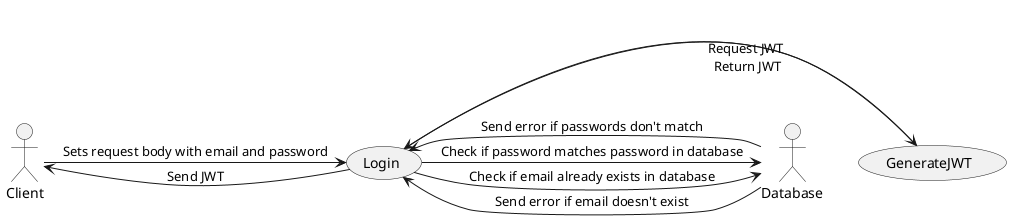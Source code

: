@startuml login-check

actor Client

usecase Login
usecase GenerateJWT

Client -> Login: Sets request body with email and password

Login -> Database: Check if email already exists in database

Database -> Login: Send error if email doesn't exist

Login -> Database: Check if password matches password in database

Database -> Login: Send error if passwords don't match

Login -> GenerateJWT: Request JWT \n \n

GenerateJWT -> Login: Return JWT

Login -> Client: Send JWT

@enduml
